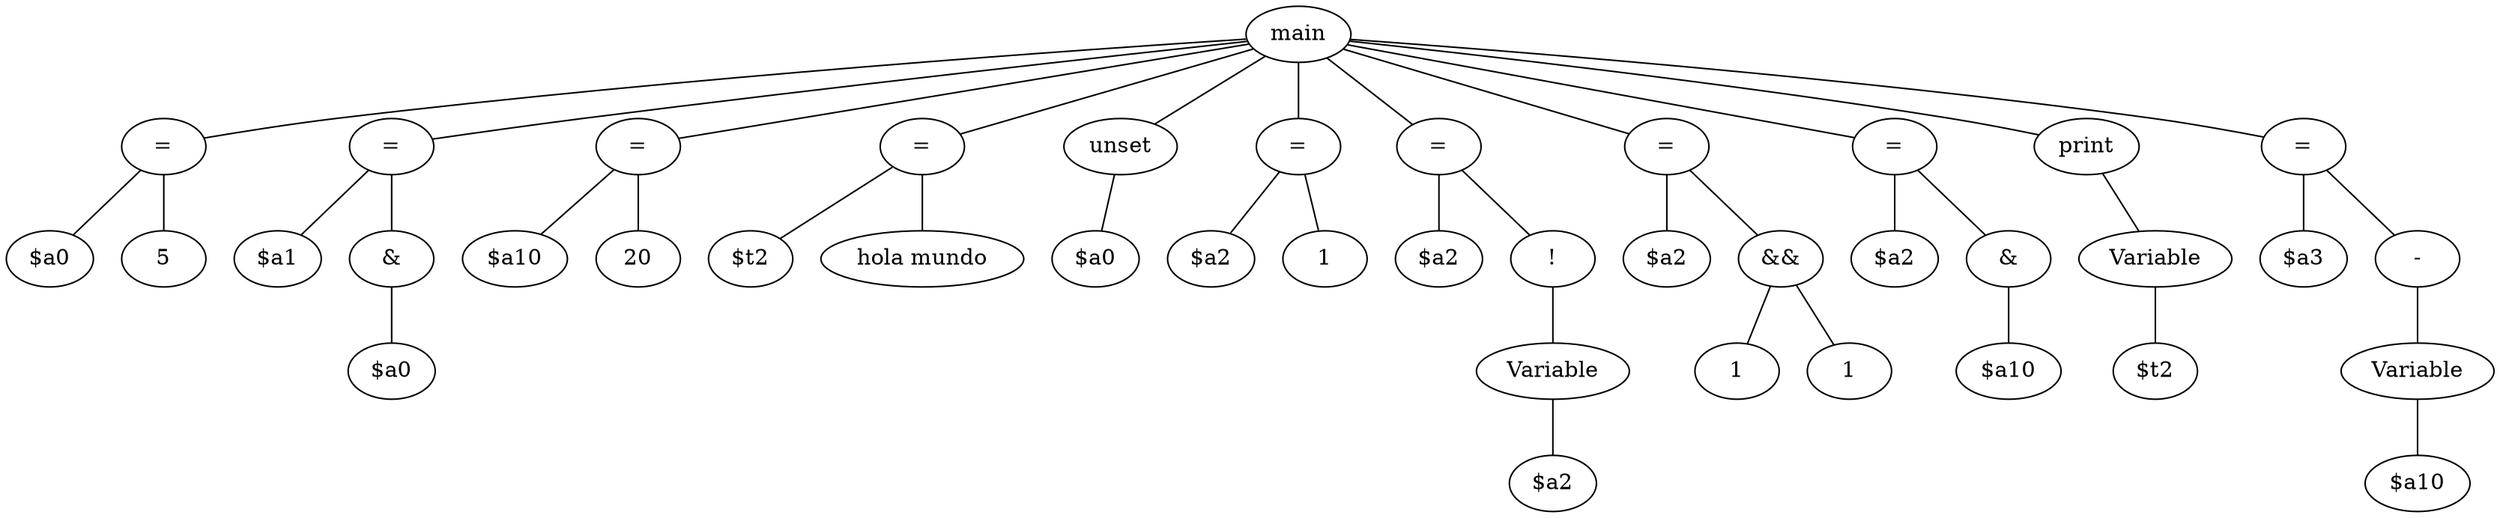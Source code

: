 graph {
	1 [label="$a0"]
	2 [label=5]
	3 -- 1
	3 [label="="]
	3 -- 2
	4 [label="$a1"]
	5 [label="$a0"]
	6 [label="&"]
	6 -- 5
	7 -- 4
	7 [label="="]
	7 -- 6
	8 [label="$a10"]
	9 [label=20]
	10 -- 8
	10 [label="="]
	10 -- 9
	11 [label="$t2"]
	12 [label="hola mundo"]
	13 -- 11
	13 [label="="]
	13 -- 12
	14 [label="$a0"]
	15 [label=unset]
	15 -- 14
	16 [label="$a2"]
	17 [label=1]
	18 -- 16
	18 [label="="]
	18 -- 17
	19 [label="$a2"]
	20 [label="$a2"]
	21 [label=Variable]
	21 -- 20
	22 [label="!"]
	22 -- 21
	23 -- 19
	23 [label="="]
	23 -- 22
	24 [label="$a2"]
	25 [label=1]
	26 [label=1]
	27 -- 25
	27 [label="&&"]
	27 -- 26
	28 -- 24
	28 [label="="]
	28 -- 27
	29 [label="$a2"]
	30 [label="$a10"]
	31 [label="&"]
	31 -- 30
	32 -- 29
	32 [label="="]
	32 -- 31
	33 [label="$t2"]
	34 [label=Variable]
	34 -- 33
	35 [label=print]
	35 -- 34
	36 [label="$a3"]
	37 [label="$a10"]
	38 [label=Variable]
	38 -- 37
	39 [label="-"]
	39 -- 38
	40 -- 36
	40 [label="="]
	40 -- 39
	41 [label=main]
	41 -- 3
	41 -- 7
	41 -- 10
	41 -- 13
	41 -- 15
	41 -- 18
	41 -- 23
	41 -- 28
	41 -- 32
	41 -- 35
	41 -- 40
}
